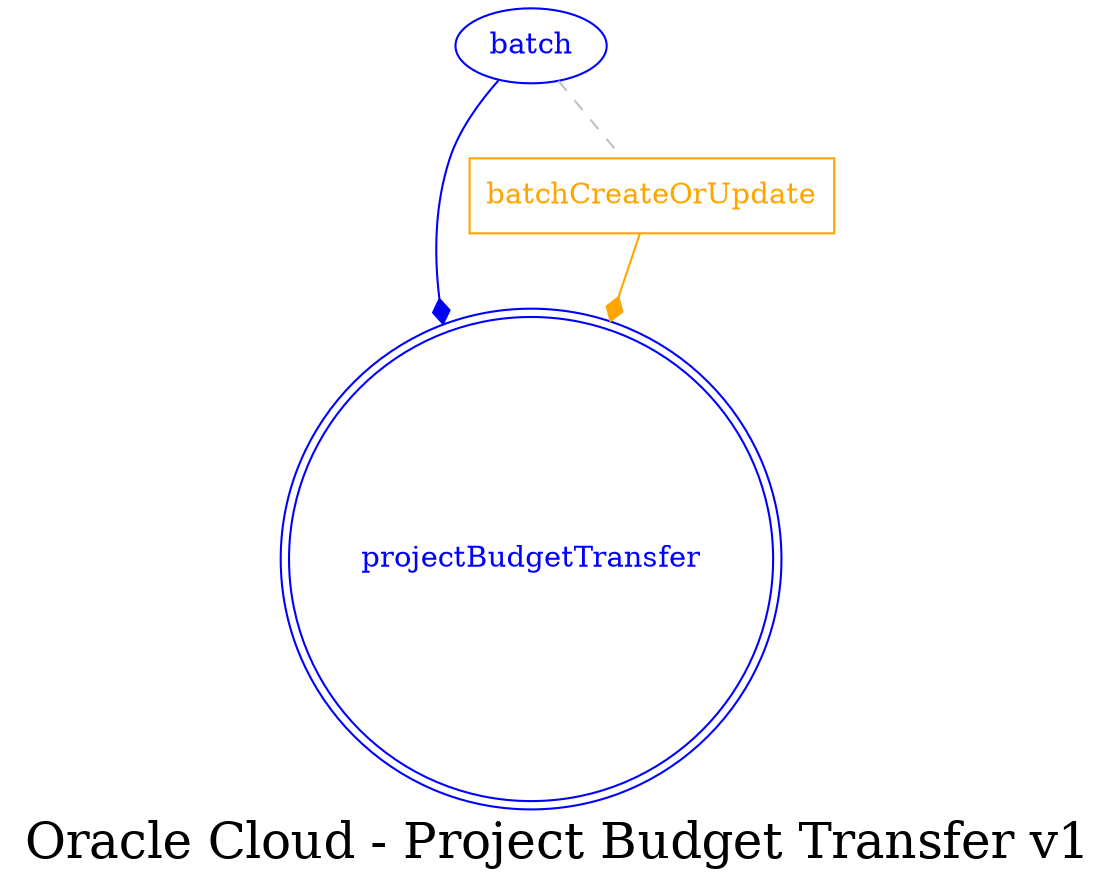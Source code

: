 digraph LexiconGraph {
graph[label="Oracle Cloud - Project Budget Transfer v1", fontsize=24]
splines=true
"projectBudgetTransfer" [color=blue, fontcolor=blue, shape=doublecircle]
"batch" -> "projectBudgetTransfer" [color=blue, fontcolor=blue, arrowhead=diamond, arrowtail=none]
"batch" [color=blue, fontcolor=blue, shape=ellipse]
"batchCreateOrUpdate" [color=orange, fontcolor=orange, shape=box]
"batchCreateOrUpdate" -> "projectBudgetTransfer" [color=orange, fontcolor=orange, arrowhead=diamond, arrowtail=none]
"batch" -> "batchCreateOrUpdate" [color=grey, fontcolor=grey, arrowhead=none, arrowtail=none, style=dashed]
}

